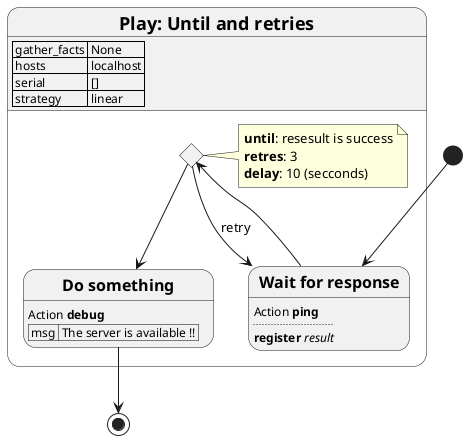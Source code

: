 @startuml
state "= Play: Until and retries" as play_1 {
    play_1 : | gather_facts | None |
    play_1 : | hosts | localhost |
    play_1 : | serial | [] |
    play_1 : | strategy | linear |
    state "== Wait for response" as task_1
    task_1 : Action **ping**
    task_1 : ....
    task_1 : **register** //result//
    state task_1_until <<choice>>
    note right of task_1_until
        **until**: resesult is success
        **retres**: 3
        **delay**: 10 (secconds)
    end note
    state "== Do something" as task_2
    task_2 : Action **debug**
    task_2 : | msg | The server is available !! |
}
[*] --> task_1
task_1_until --> task_2
task_1 --> task_1_until
task_1_until --> task_1 : retry
task_2 --> [*]
@enduml
